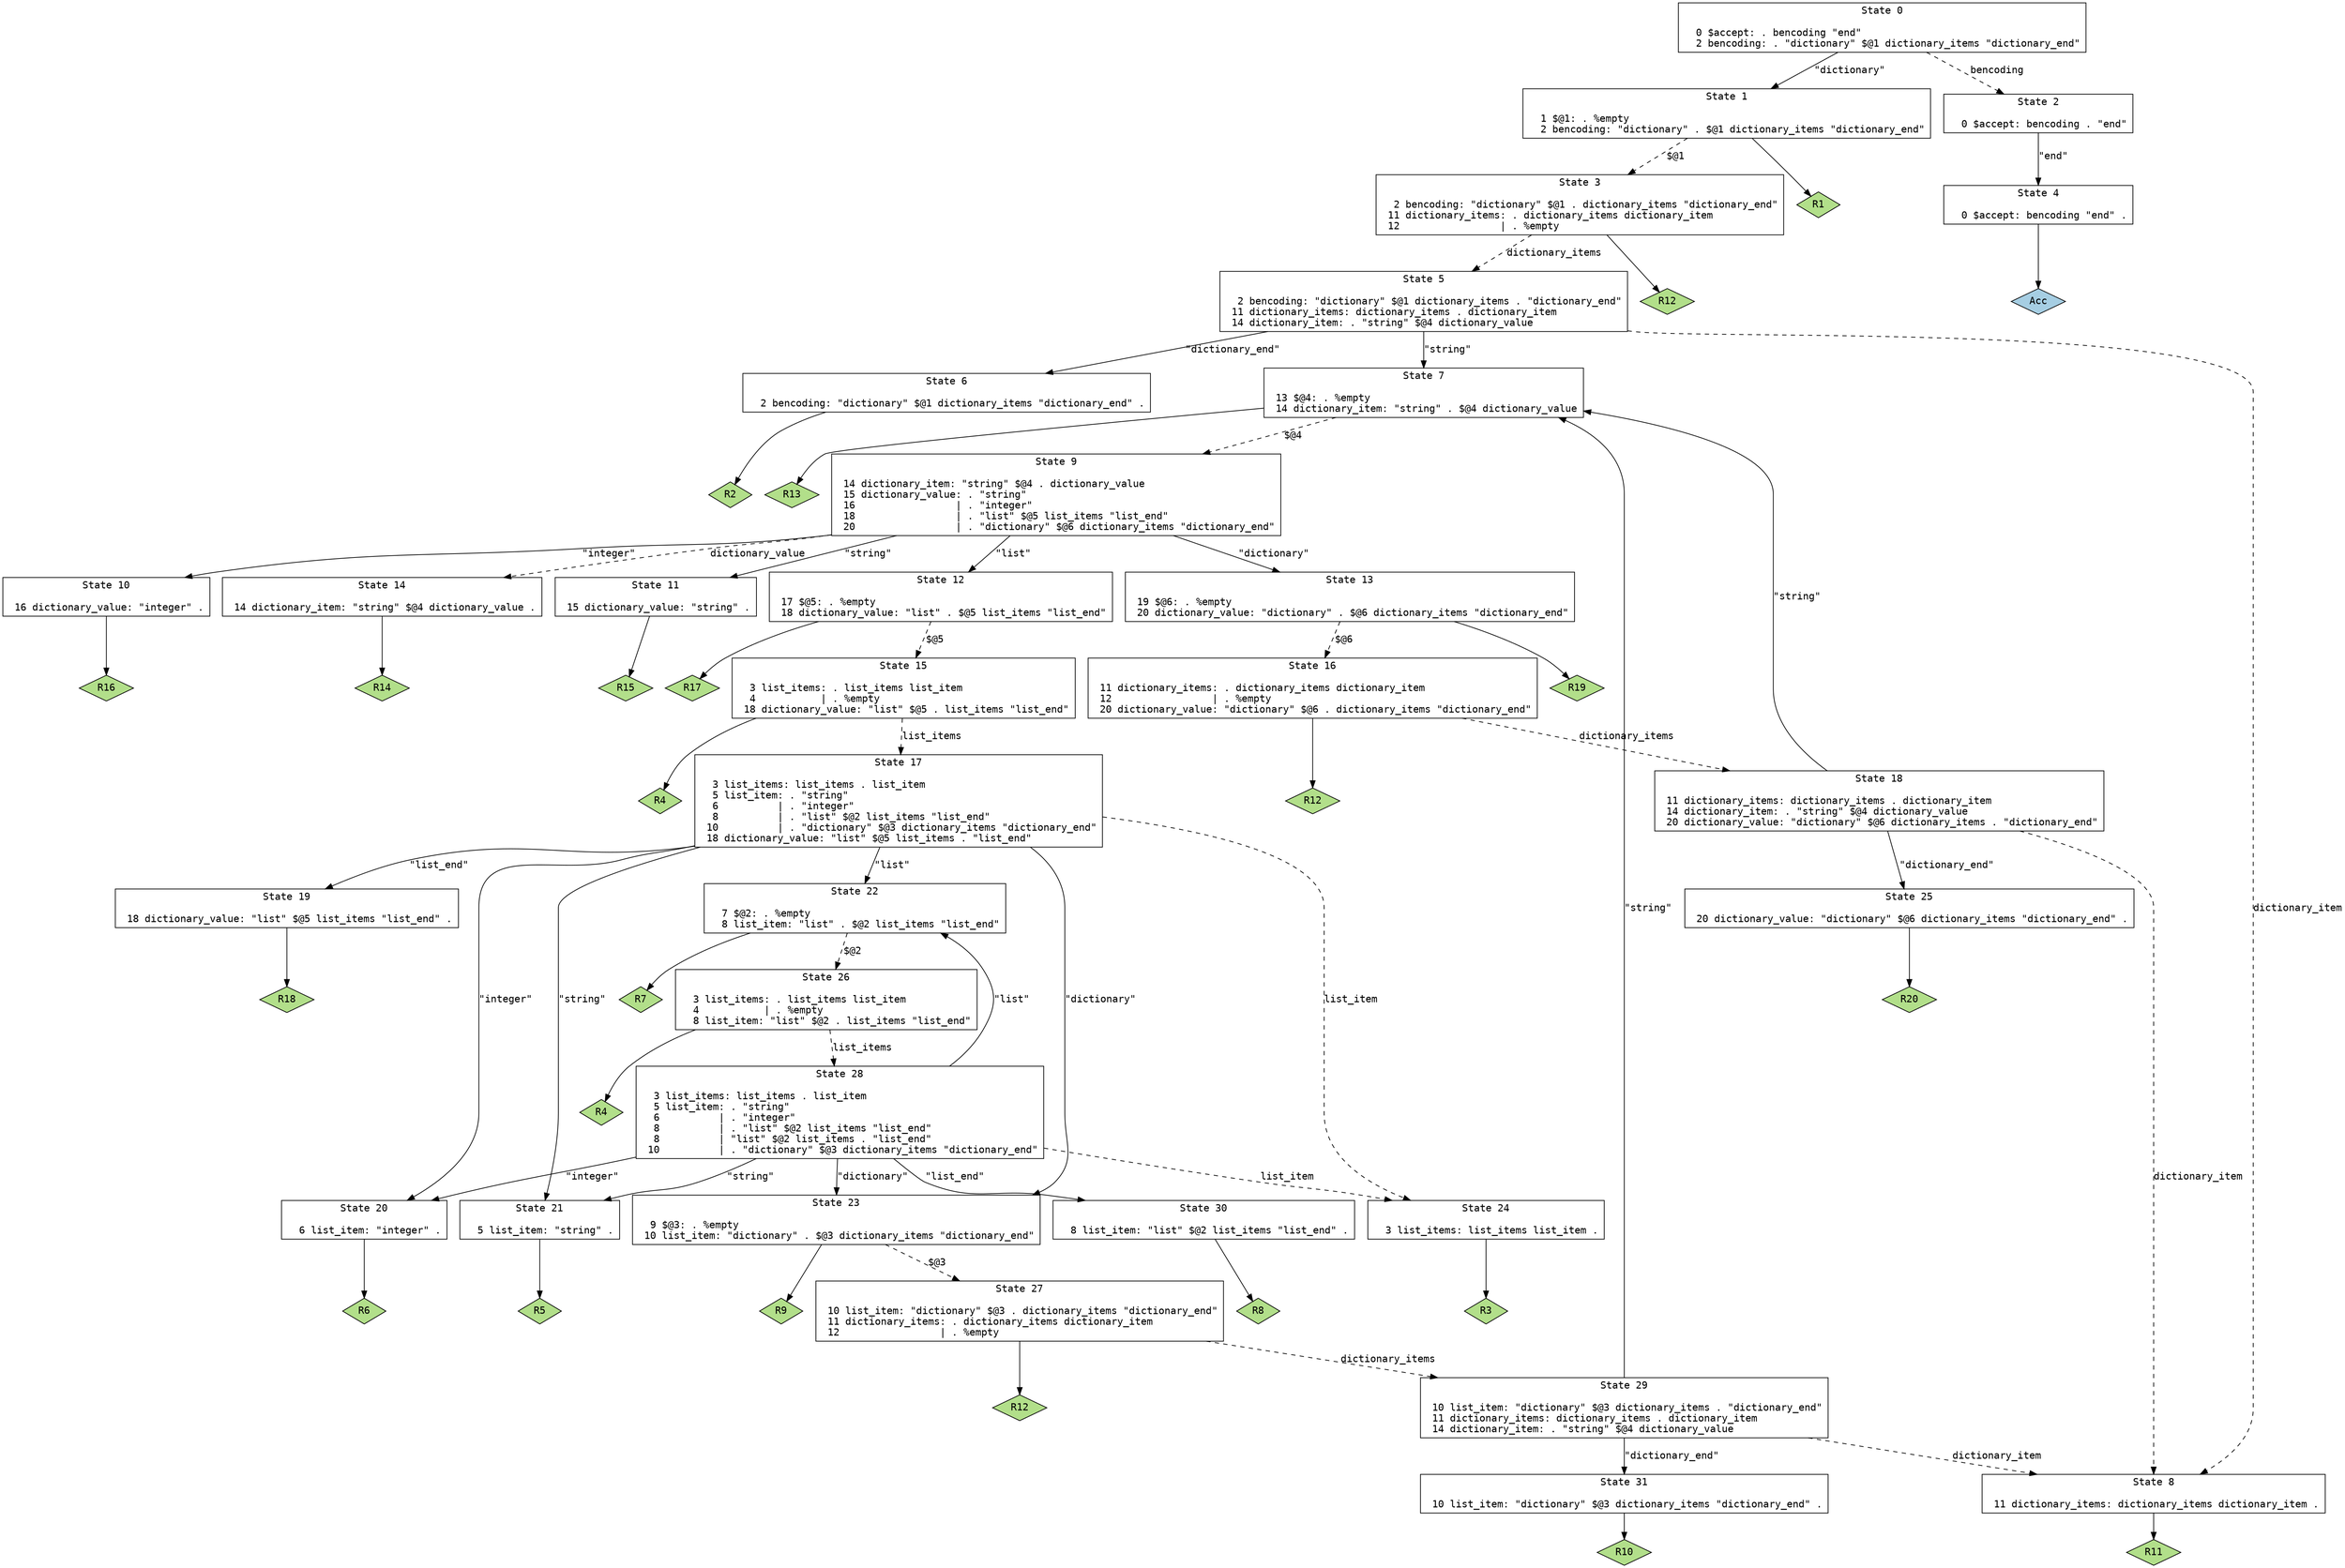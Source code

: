 // Generated by GNU Bison 3.4.1.
// Report bugs to <bug-bison@gnu.org>.
// Home page: <http://www.gnu.org/software/bison/>.

digraph "./../scripts/bencoding.y"
{
  node [fontname = courier, shape = box, colorscheme = paired6]
  edge [fontname = courier]

  0 [label="State 0\n\l  0 $accept: . bencoding \"end\"\l  2 bencoding: . \"dictionary\" $@1 dictionary_items \"dictionary_end\"\l"]
  0 -> 1 [style=solid label="\"dictionary\""]
  0 -> 2 [style=dashed label="bencoding"]
  1 [label="State 1\n\l  1 $@1: . %empty\l  2 bencoding: \"dictionary\" . $@1 dictionary_items \"dictionary_end\"\l"]
  1 -> 3 [style=dashed label="$@1"]
  1 -> "1R1" [style=solid]
 "1R1" [label="R1", fillcolor=3, shape=diamond, style=filled]
  2 [label="State 2\n\l  0 $accept: bencoding . \"end\"\l"]
  2 -> 4 [style=solid label="\"end\""]
  3 [label="State 3\n\l  2 bencoding: \"dictionary\" $@1 . dictionary_items \"dictionary_end\"\l 11 dictionary_items: . dictionary_items dictionary_item\l 12                 | . %empty\l"]
  3 -> 5 [style=dashed label="dictionary_items"]
  3 -> "3R12" [style=solid]
 "3R12" [label="R12", fillcolor=3, shape=diamond, style=filled]
  4 [label="State 4\n\l  0 $accept: bencoding \"end\" .\l"]
  4 -> "4R0" [style=solid]
 "4R0" [label="Acc", fillcolor=1, shape=diamond, style=filled]
  5 [label="State 5\n\l  2 bencoding: \"dictionary\" $@1 dictionary_items . \"dictionary_end\"\l 11 dictionary_items: dictionary_items . dictionary_item\l 14 dictionary_item: . \"string\" $@4 dictionary_value\l"]
  5 -> 6 [style=solid label="\"dictionary_end\""]
  5 -> 7 [style=solid label="\"string\""]
  5 -> 8 [style=dashed label="dictionary_item"]
  6 [label="State 6\n\l  2 bencoding: \"dictionary\" $@1 dictionary_items \"dictionary_end\" .\l"]
  6 -> "6R2" [style=solid]
 "6R2" [label="R2", fillcolor=3, shape=diamond, style=filled]
  7 [label="State 7\n\l 13 $@4: . %empty\l 14 dictionary_item: \"string\" . $@4 dictionary_value\l"]
  7 -> 9 [style=dashed label="$@4"]
  7 -> "7R13" [style=solid]
 "7R13" [label="R13", fillcolor=3, shape=diamond, style=filled]
  8 [label="State 8\n\l 11 dictionary_items: dictionary_items dictionary_item .\l"]
  8 -> "8R11" [style=solid]
 "8R11" [label="R11", fillcolor=3, shape=diamond, style=filled]
  9 [label="State 9\n\l 14 dictionary_item: \"string\" $@4 . dictionary_value\l 15 dictionary_value: . \"string\"\l 16                 | . \"integer\"\l 18                 | . \"list\" $@5 list_items \"list_end\"\l 20                 | . \"dictionary\" $@6 dictionary_items \"dictionary_end\"\l"]
  9 -> 10 [style=solid label="\"integer\""]
  9 -> 11 [style=solid label="\"string\""]
  9 -> 12 [style=solid label="\"list\""]
  9 -> 13 [style=solid label="\"dictionary\""]
  9 -> 14 [style=dashed label="dictionary_value"]
  10 [label="State 10\n\l 16 dictionary_value: \"integer\" .\l"]
  10 -> "10R16" [style=solid]
 "10R16" [label="R16", fillcolor=3, shape=diamond, style=filled]
  11 [label="State 11\n\l 15 dictionary_value: \"string\" .\l"]
  11 -> "11R15" [style=solid]
 "11R15" [label="R15", fillcolor=3, shape=diamond, style=filled]
  12 [label="State 12\n\l 17 $@5: . %empty\l 18 dictionary_value: \"list\" . $@5 list_items \"list_end\"\l"]
  12 -> 15 [style=dashed label="$@5"]
  12 -> "12R17" [style=solid]
 "12R17" [label="R17", fillcolor=3, shape=diamond, style=filled]
  13 [label="State 13\n\l 19 $@6: . %empty\l 20 dictionary_value: \"dictionary\" . $@6 dictionary_items \"dictionary_end\"\l"]
  13 -> 16 [style=dashed label="$@6"]
  13 -> "13R19" [style=solid]
 "13R19" [label="R19", fillcolor=3, shape=diamond, style=filled]
  14 [label="State 14\n\l 14 dictionary_item: \"string\" $@4 dictionary_value .\l"]
  14 -> "14R14" [style=solid]
 "14R14" [label="R14", fillcolor=3, shape=diamond, style=filled]
  15 [label="State 15\n\l  3 list_items: . list_items list_item\l  4           | . %empty\l 18 dictionary_value: \"list\" $@5 . list_items \"list_end\"\l"]
  15 -> 17 [style=dashed label="list_items"]
  15 -> "15R4" [style=solid]
 "15R4" [label="R4", fillcolor=3, shape=diamond, style=filled]
  16 [label="State 16\n\l 11 dictionary_items: . dictionary_items dictionary_item\l 12                 | . %empty\l 20 dictionary_value: \"dictionary\" $@6 . dictionary_items \"dictionary_end\"\l"]
  16 -> 18 [style=dashed label="dictionary_items"]
  16 -> "16R12" [style=solid]
 "16R12" [label="R12", fillcolor=3, shape=diamond, style=filled]
  17 [label="State 17\n\l  3 list_items: list_items . list_item\l  5 list_item: . \"string\"\l  6          | . \"integer\"\l  8          | . \"list\" $@2 list_items \"list_end\"\l 10          | . \"dictionary\" $@3 dictionary_items \"dictionary_end\"\l 18 dictionary_value: \"list\" $@5 list_items . \"list_end\"\l"]
  17 -> 19 [style=solid label="\"list_end\""]
  17 -> 20 [style=solid label="\"integer\""]
  17 -> 21 [style=solid label="\"string\""]
  17 -> 22 [style=solid label="\"list\""]
  17 -> 23 [style=solid label="\"dictionary\""]
  17 -> 24 [style=dashed label="list_item"]
  18 [label="State 18\n\l 11 dictionary_items: dictionary_items . dictionary_item\l 14 dictionary_item: . \"string\" $@4 dictionary_value\l 20 dictionary_value: \"dictionary\" $@6 dictionary_items . \"dictionary_end\"\l"]
  18 -> 25 [style=solid label="\"dictionary_end\""]
  18 -> 7 [style=solid label="\"string\""]
  18 -> 8 [style=dashed label="dictionary_item"]
  19 [label="State 19\n\l 18 dictionary_value: \"list\" $@5 list_items \"list_end\" .\l"]
  19 -> "19R18" [style=solid]
 "19R18" [label="R18", fillcolor=3, shape=diamond, style=filled]
  20 [label="State 20\n\l  6 list_item: \"integer\" .\l"]
  20 -> "20R6" [style=solid]
 "20R6" [label="R6", fillcolor=3, shape=diamond, style=filled]
  21 [label="State 21\n\l  5 list_item: \"string\" .\l"]
  21 -> "21R5" [style=solid]
 "21R5" [label="R5", fillcolor=3, shape=diamond, style=filled]
  22 [label="State 22\n\l  7 $@2: . %empty\l  8 list_item: \"list\" . $@2 list_items \"list_end\"\l"]
  22 -> 26 [style=dashed label="$@2"]
  22 -> "22R7" [style=solid]
 "22R7" [label="R7", fillcolor=3, shape=diamond, style=filled]
  23 [label="State 23\n\l  9 $@3: . %empty\l 10 list_item: \"dictionary\" . $@3 dictionary_items \"dictionary_end\"\l"]
  23 -> 27 [style=dashed label="$@3"]
  23 -> "23R9" [style=solid]
 "23R9" [label="R9", fillcolor=3, shape=diamond, style=filled]
  24 [label="State 24\n\l  3 list_items: list_items list_item .\l"]
  24 -> "24R3" [style=solid]
 "24R3" [label="R3", fillcolor=3, shape=diamond, style=filled]
  25 [label="State 25\n\l 20 dictionary_value: \"dictionary\" $@6 dictionary_items \"dictionary_end\" .\l"]
  25 -> "25R20" [style=solid]
 "25R20" [label="R20", fillcolor=3, shape=diamond, style=filled]
  26 [label="State 26\n\l  3 list_items: . list_items list_item\l  4           | . %empty\l  8 list_item: \"list\" $@2 . list_items \"list_end\"\l"]
  26 -> 28 [style=dashed label="list_items"]
  26 -> "26R4" [style=solid]
 "26R4" [label="R4", fillcolor=3, shape=diamond, style=filled]
  27 [label="State 27\n\l 10 list_item: \"dictionary\" $@3 . dictionary_items \"dictionary_end\"\l 11 dictionary_items: . dictionary_items dictionary_item\l 12                 | . %empty\l"]
  27 -> 29 [style=dashed label="dictionary_items"]
  27 -> "27R12" [style=solid]
 "27R12" [label="R12", fillcolor=3, shape=diamond, style=filled]
  28 [label="State 28\n\l  3 list_items: list_items . list_item\l  5 list_item: . \"string\"\l  6          | . \"integer\"\l  8          | . \"list\" $@2 list_items \"list_end\"\l  8          | \"list\" $@2 list_items . \"list_end\"\l 10          | . \"dictionary\" $@3 dictionary_items \"dictionary_end\"\l"]
  28 -> 30 [style=solid label="\"list_end\""]
  28 -> 20 [style=solid label="\"integer\""]
  28 -> 21 [style=solid label="\"string\""]
  28 -> 22 [style=solid label="\"list\""]
  28 -> 23 [style=solid label="\"dictionary\""]
  28 -> 24 [style=dashed label="list_item"]
  29 [label="State 29\n\l 10 list_item: \"dictionary\" $@3 dictionary_items . \"dictionary_end\"\l 11 dictionary_items: dictionary_items . dictionary_item\l 14 dictionary_item: . \"string\" $@4 dictionary_value\l"]
  29 -> 31 [style=solid label="\"dictionary_end\""]
  29 -> 7 [style=solid label="\"string\""]
  29 -> 8 [style=dashed label="dictionary_item"]
  30 [label="State 30\n\l  8 list_item: \"list\" $@2 list_items \"list_end\" .\l"]
  30 -> "30R8" [style=solid]
 "30R8" [label="R8", fillcolor=3, shape=diamond, style=filled]
  31 [label="State 31\n\l 10 list_item: \"dictionary\" $@3 dictionary_items \"dictionary_end\" .\l"]
  31 -> "31R10" [style=solid]
 "31R10" [label="R10", fillcolor=3, shape=diamond, style=filled]
}
